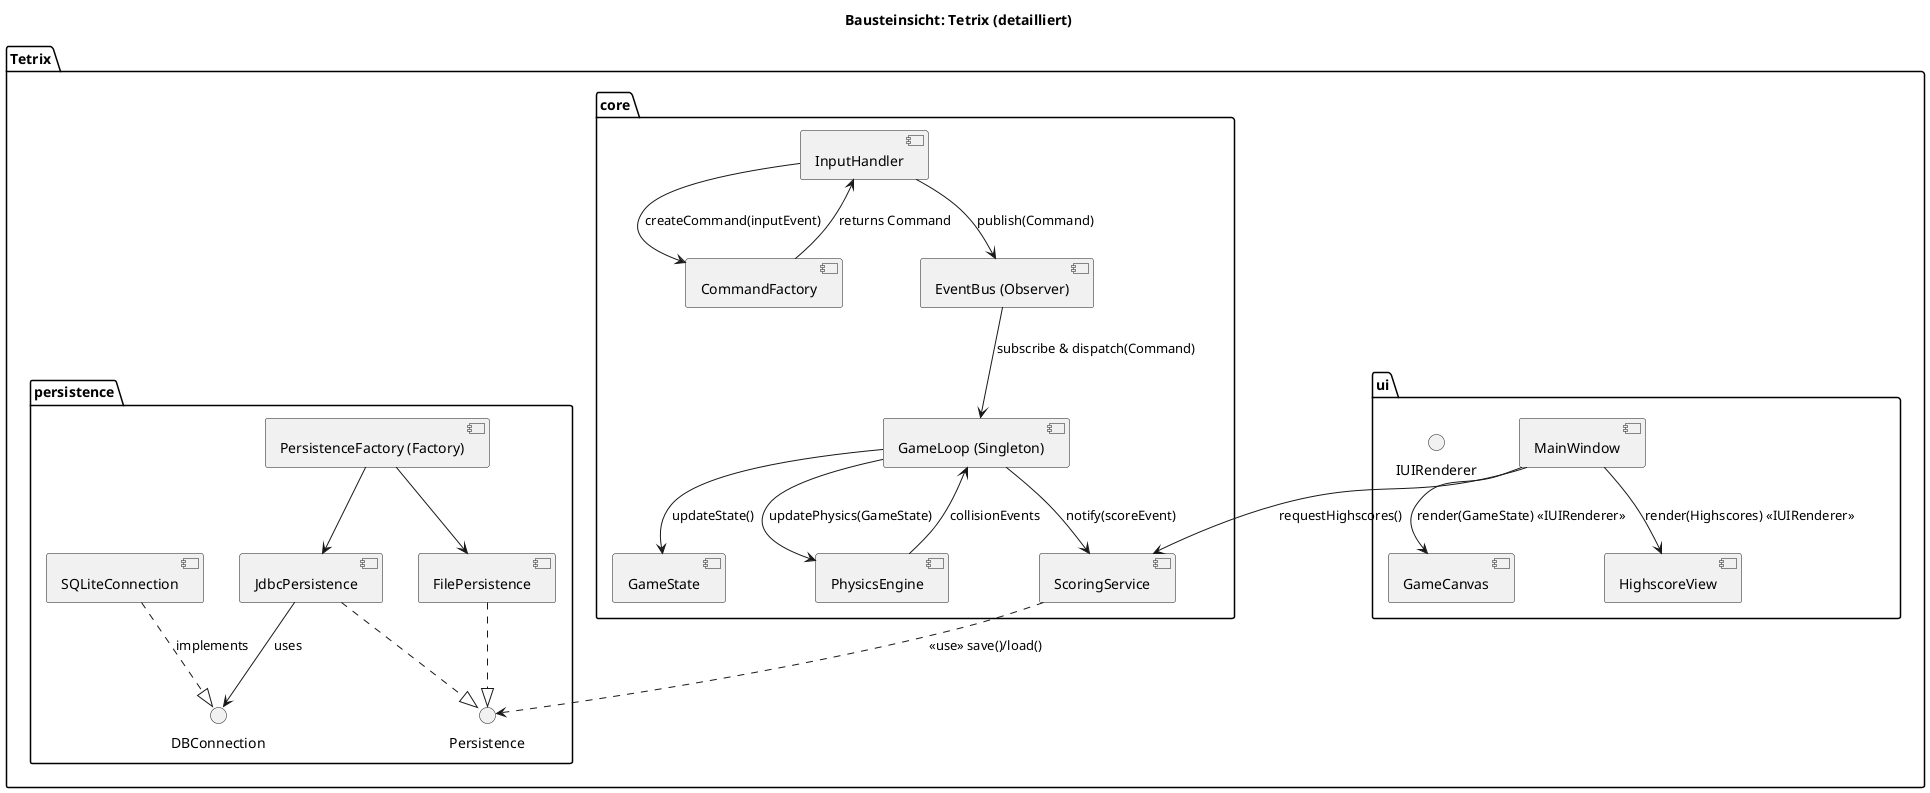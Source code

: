 @startuml
title Bausteinsicht: Tetrix (detailliert)

' Paketstruktur
package "Tetrix" {
  package "ui" {
    component "MainWindow" as MW
    component "GameCanvas" as GC
    component "HighscoreView" as HV
    interface "IUIRenderer" as IUI
  }

  package "core" {
    component "InputHandler" as IH
    component "CommandFactory" as CF
    component "EventBus (Observer)" as EB
    component "GameLoop (Singleton)" as GL
    component "PhysicsEngine" as PE
    component "GameState" as GS
    component "ScoringService" as SS
  }

  package "persistence" {
    interface "Persistence" as P
    component "FilePersistence" as FP
    component "JdbcPersistence" as JP
    component "PersistenceFactory (Factory)" as PF
    interface "DBConnection" as DBC
    component "SQLiteConnection" as SC
  }
}

' UI-Interaktionen
MW --> GC : render(GameState) «IUIRenderer»
MW --> HV : render(Highscores) «IUIRenderer»
IH --> CF : createCommand(inputEvent)
CF --> IH : returns Command
IH --> EB : publish(Command)
EB --> GL : subscribe & dispatch(Command)

' Spielmechanik
GL --> PE : updatePhysics(GameState)
PE --> GL : collisionEvents
GL --> SS : notify(scoreEvent)
GL --> GS : updateState()

' Highscore-Workflow
SS ..> P  : «use» save()/load()
MW --> SS : requestHighscores()

' Persistenz
PF --> FP
PF --> JP
JP --> DBC : uses
FP ..|> P
JP ..|> P
SC ..|> DBC : implements

@enduml